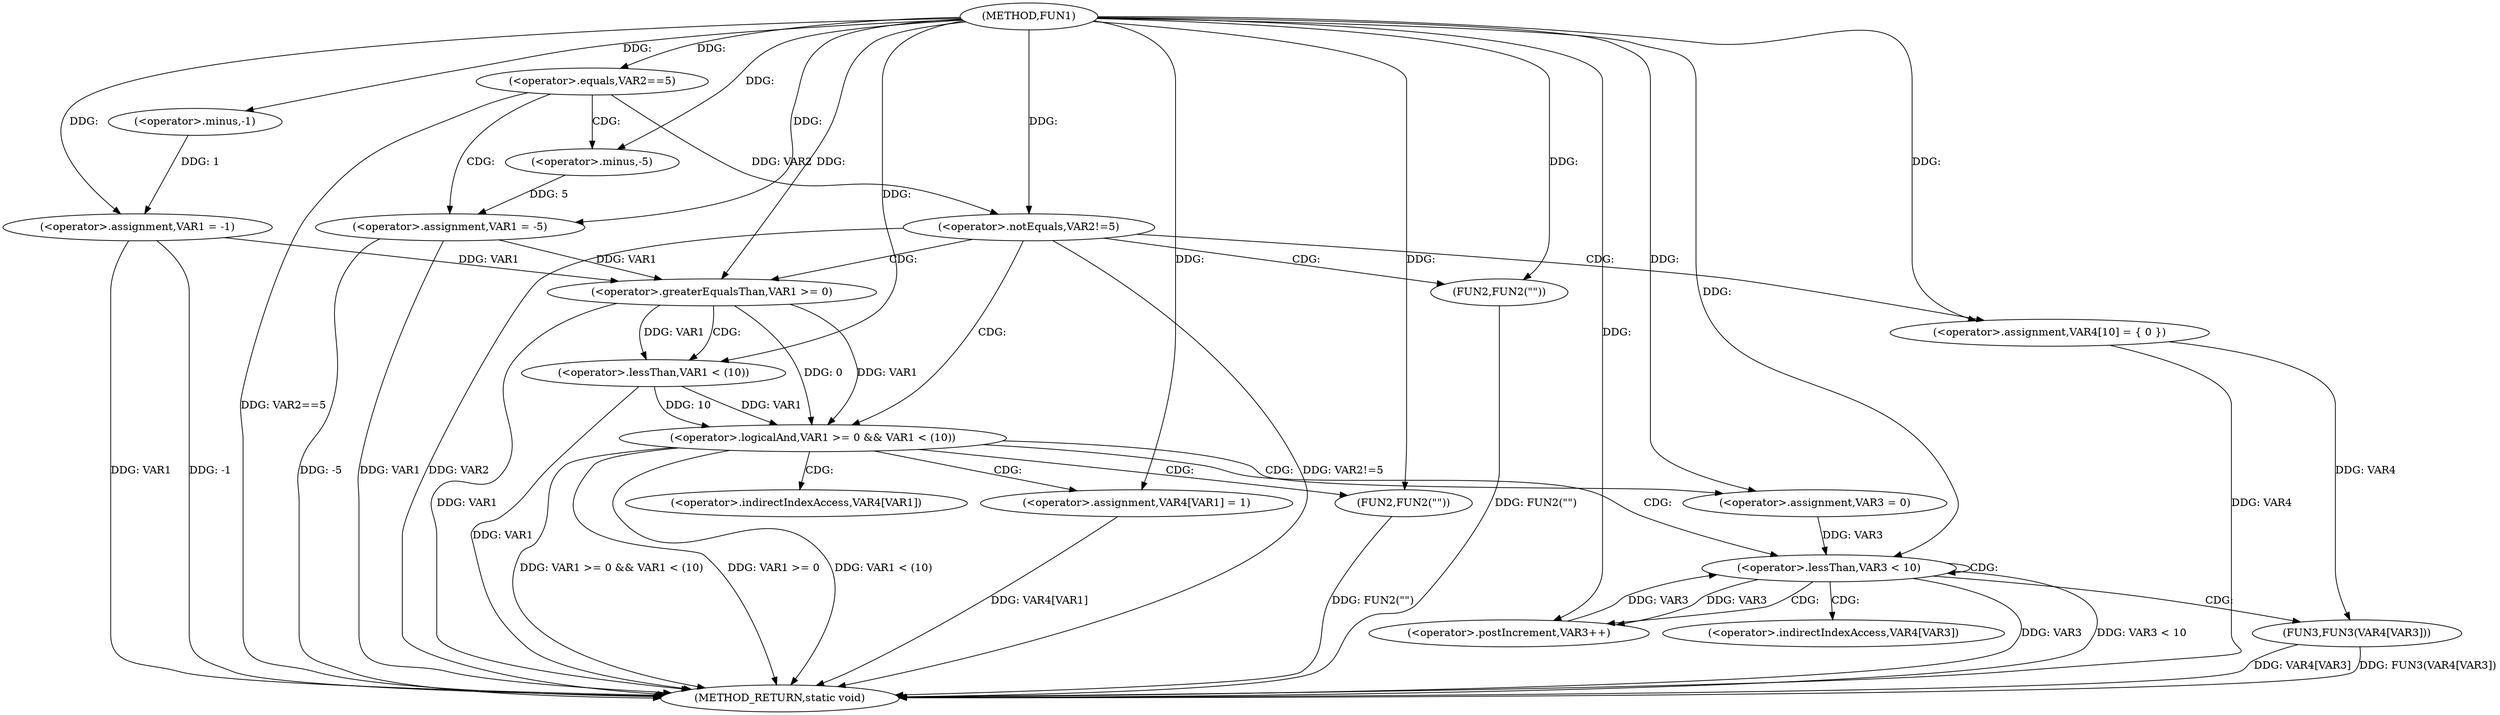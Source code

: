 digraph FUN1 {  
"1000100" [label = "(METHOD,FUN1)" ]
"1000162" [label = "(METHOD_RETURN,static void)" ]
"1000103" [label = "(<operator>.assignment,VAR1 = -1)" ]
"1000105" [label = "(<operator>.minus,-1)" ]
"1000108" [label = "(<operator>.equals,VAR2==5)" ]
"1000112" [label = "(<operator>.assignment,VAR1 = -5)" ]
"1000114" [label = "(<operator>.minus,-5)" ]
"1000117" [label = "(<operator>.notEquals,VAR2!=5)" ]
"1000121" [label = "(FUN2,FUN2(\"\"))" ]
"1000128" [label = "(<operator>.assignment,VAR4[10] = { 0 })" ]
"1000131" [label = "(<operator>.logicalAnd,VAR1 >= 0 && VAR1 < (10))" ]
"1000132" [label = "(<operator>.greaterEqualsThan,VAR1 >= 0)" ]
"1000135" [label = "(<operator>.lessThan,VAR1 < (10))" ]
"1000139" [label = "(<operator>.assignment,VAR4[VAR1] = 1)" ]
"1000145" [label = "(<operator>.assignment,VAR3 = 0)" ]
"1000148" [label = "(<operator>.lessThan,VAR3 < 10)" ]
"1000151" [label = "(<operator>.postIncrement,VAR3++)" ]
"1000154" [label = "(FUN3,FUN3(VAR4[VAR3]))" ]
"1000160" [label = "(FUN2,FUN2(\"\"))" ]
"1000140" [label = "(<operator>.indirectIndexAccess,VAR4[VAR1])" ]
"1000155" [label = "(<operator>.indirectIndexAccess,VAR4[VAR3])" ]
  "1000117" -> "1000162"  [ label = "DDG: VAR2!=5"] 
  "1000108" -> "1000162"  [ label = "DDG: VAR2==5"] 
  "1000103" -> "1000162"  [ label = "DDG: VAR1"] 
  "1000103" -> "1000162"  [ label = "DDG: -1"] 
  "1000139" -> "1000162"  [ label = "DDG: VAR4[VAR1]"] 
  "1000121" -> "1000162"  [ label = "DDG: FUN2(\"\")"] 
  "1000117" -> "1000162"  [ label = "DDG: VAR2"] 
  "1000154" -> "1000162"  [ label = "DDG: FUN3(VAR4[VAR3])"] 
  "1000131" -> "1000162"  [ label = "DDG: VAR1 >= 0 && VAR1 < (10)"] 
  "1000112" -> "1000162"  [ label = "DDG: -5"] 
  "1000160" -> "1000162"  [ label = "DDG: FUN2(\"\")"] 
  "1000131" -> "1000162"  [ label = "DDG: VAR1 >= 0"] 
  "1000128" -> "1000162"  [ label = "DDG: VAR4"] 
  "1000154" -> "1000162"  [ label = "DDG: VAR4[VAR3]"] 
  "1000148" -> "1000162"  [ label = "DDG: VAR3"] 
  "1000148" -> "1000162"  [ label = "DDG: VAR3 < 10"] 
  "1000132" -> "1000162"  [ label = "DDG: VAR1"] 
  "1000131" -> "1000162"  [ label = "DDG: VAR1 < (10)"] 
  "1000112" -> "1000162"  [ label = "DDG: VAR1"] 
  "1000135" -> "1000162"  [ label = "DDG: VAR1"] 
  "1000105" -> "1000103"  [ label = "DDG: 1"] 
  "1000100" -> "1000103"  [ label = "DDG: "] 
  "1000100" -> "1000105"  [ label = "DDG: "] 
  "1000100" -> "1000108"  [ label = "DDG: "] 
  "1000114" -> "1000112"  [ label = "DDG: 5"] 
  "1000100" -> "1000112"  [ label = "DDG: "] 
  "1000100" -> "1000114"  [ label = "DDG: "] 
  "1000108" -> "1000117"  [ label = "DDG: VAR2"] 
  "1000100" -> "1000117"  [ label = "DDG: "] 
  "1000100" -> "1000121"  [ label = "DDG: "] 
  "1000100" -> "1000128"  [ label = "DDG: "] 
  "1000132" -> "1000131"  [ label = "DDG: VAR1"] 
  "1000132" -> "1000131"  [ label = "DDG: 0"] 
  "1000103" -> "1000132"  [ label = "DDG: VAR1"] 
  "1000112" -> "1000132"  [ label = "DDG: VAR1"] 
  "1000100" -> "1000132"  [ label = "DDG: "] 
  "1000135" -> "1000131"  [ label = "DDG: VAR1"] 
  "1000135" -> "1000131"  [ label = "DDG: 10"] 
  "1000132" -> "1000135"  [ label = "DDG: VAR1"] 
  "1000100" -> "1000135"  [ label = "DDG: "] 
  "1000100" -> "1000139"  [ label = "DDG: "] 
  "1000100" -> "1000145"  [ label = "DDG: "] 
  "1000151" -> "1000148"  [ label = "DDG: VAR3"] 
  "1000145" -> "1000148"  [ label = "DDG: VAR3"] 
  "1000100" -> "1000148"  [ label = "DDG: "] 
  "1000148" -> "1000151"  [ label = "DDG: VAR3"] 
  "1000100" -> "1000151"  [ label = "DDG: "] 
  "1000128" -> "1000154"  [ label = "DDG: VAR4"] 
  "1000100" -> "1000160"  [ label = "DDG: "] 
  "1000108" -> "1000112"  [ label = "CDG: "] 
  "1000108" -> "1000114"  [ label = "CDG: "] 
  "1000117" -> "1000121"  [ label = "CDG: "] 
  "1000117" -> "1000131"  [ label = "CDG: "] 
  "1000117" -> "1000132"  [ label = "CDG: "] 
  "1000117" -> "1000128"  [ label = "CDG: "] 
  "1000131" -> "1000145"  [ label = "CDG: "] 
  "1000131" -> "1000160"  [ label = "CDG: "] 
  "1000131" -> "1000139"  [ label = "CDG: "] 
  "1000131" -> "1000148"  [ label = "CDG: "] 
  "1000131" -> "1000140"  [ label = "CDG: "] 
  "1000132" -> "1000135"  [ label = "CDG: "] 
  "1000148" -> "1000155"  [ label = "CDG: "] 
  "1000148" -> "1000154"  [ label = "CDG: "] 
  "1000148" -> "1000151"  [ label = "CDG: "] 
  "1000148" -> "1000148"  [ label = "CDG: "] 
}

